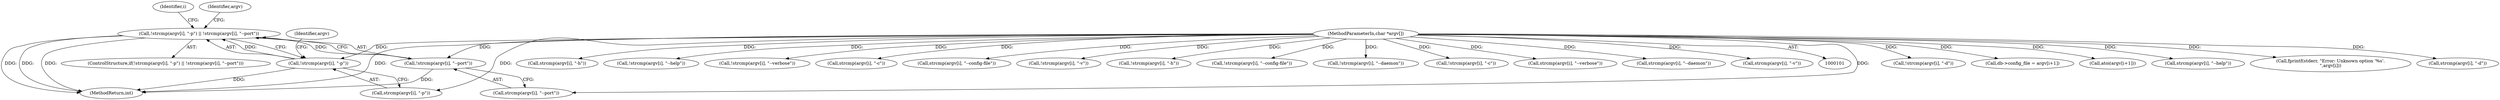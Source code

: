 digraph "0_mosquitto_9097577b49b7fdcf45d30975976dd93808ccc0c4@API" {
"1000214" [label="(Call,!strcmp(argv[i], \"-p\") || !strcmp(argv[i], \"--port\"))"];
"1000215" [label="(Call,!strcmp(argv[i], \"-p\"))"];
"1000105" [label="(MethodParameterIn,char *argv[])"];
"1000221" [label="(Call,!strcmp(argv[i], \"--port\"))"];
"1000175" [label="(Call,!strcmp(argv[i], \"-d\"))"];
"1000141" [label="(Call,db->config_file = argv[i+1])"];
"1000237" [label="(Call,atoi(argv[i+1]))"];
"1000105" [label="(MethodParameterIn,char *argv[])"];
"1000203" [label="(Call,strcmp(argv[i], \"--help\"))"];
"1000312" [label="(Call,fprintf(stderr, \"Error: Unknown option '%s'.\n\",argv[i]))"];
"1000176" [label="(Call,strcmp(argv[i], \"-d\"))"];
"1000216" [label="(Call,strcmp(argv[i], \"-p\"))"];
"1000222" [label="(Call,strcmp(argv[i], \"--port\"))"];
"1000230" [label="(Identifier,i)"];
"1000221" [label="(Call,!strcmp(argv[i], \"--port\"))"];
"1000197" [label="(Call,strcmp(argv[i], \"-h\"))"];
"1000202" [label="(Call,!strcmp(argv[i], \"--help\"))"];
"1000953" [label="(MethodReturn,int)"];
"1000298" [label="(Call,!strcmp(argv[i], \"--verbose\"))"];
"1000122" [label="(Call,strcmp(argv[i], \"-c\"))"];
"1000128" [label="(Call,strcmp(argv[i], \"--config-file\"))"];
"1000292" [label="(Call,!strcmp(argv[i], \"-v\"))"];
"1000196" [label="(Call,!strcmp(argv[i], \"-h\"))"];
"1000214" [label="(Call,!strcmp(argv[i], \"-p\") || !strcmp(argv[i], \"--port\"))"];
"1000127" [label="(Call,!strcmp(argv[i], \"--config-file\"))"];
"1000295" [label="(Identifier,argv)"];
"1000224" [label="(Identifier,argv)"];
"1000181" [label="(Call,!strcmp(argv[i], \"--daemon\"))"];
"1000121" [label="(Call,!strcmp(argv[i], \"-c\"))"];
"1000299" [label="(Call,strcmp(argv[i], \"--verbose\"))"];
"1000213" [label="(ControlStructure,if(!strcmp(argv[i], \"-p\") || !strcmp(argv[i], \"--port\")))"];
"1000182" [label="(Call,strcmp(argv[i], \"--daemon\"))"];
"1000293" [label="(Call,strcmp(argv[i], \"-v\"))"];
"1000215" [label="(Call,!strcmp(argv[i], \"-p\"))"];
"1000214" -> "1000213"  [label="AST: "];
"1000214" -> "1000215"  [label="CFG: "];
"1000214" -> "1000221"  [label="CFG: "];
"1000215" -> "1000214"  [label="AST: "];
"1000221" -> "1000214"  [label="AST: "];
"1000230" -> "1000214"  [label="CFG: "];
"1000295" -> "1000214"  [label="CFG: "];
"1000214" -> "1000953"  [label="DDG: "];
"1000214" -> "1000953"  [label="DDG: "];
"1000214" -> "1000953"  [label="DDG: "];
"1000215" -> "1000214"  [label="DDG: "];
"1000221" -> "1000214"  [label="DDG: "];
"1000215" -> "1000216"  [label="CFG: "];
"1000216" -> "1000215"  [label="AST: "];
"1000224" -> "1000215"  [label="CFG: "];
"1000215" -> "1000953"  [label="DDG: "];
"1000105" -> "1000215"  [label="DDG: "];
"1000105" -> "1000101"  [label="AST: "];
"1000105" -> "1000953"  [label="DDG: "];
"1000105" -> "1000121"  [label="DDG: "];
"1000105" -> "1000122"  [label="DDG: "];
"1000105" -> "1000127"  [label="DDG: "];
"1000105" -> "1000128"  [label="DDG: "];
"1000105" -> "1000141"  [label="DDG: "];
"1000105" -> "1000175"  [label="DDG: "];
"1000105" -> "1000176"  [label="DDG: "];
"1000105" -> "1000181"  [label="DDG: "];
"1000105" -> "1000182"  [label="DDG: "];
"1000105" -> "1000196"  [label="DDG: "];
"1000105" -> "1000197"  [label="DDG: "];
"1000105" -> "1000202"  [label="DDG: "];
"1000105" -> "1000203"  [label="DDG: "];
"1000105" -> "1000216"  [label="DDG: "];
"1000105" -> "1000221"  [label="DDG: "];
"1000105" -> "1000222"  [label="DDG: "];
"1000105" -> "1000237"  [label="DDG: "];
"1000105" -> "1000292"  [label="DDG: "];
"1000105" -> "1000293"  [label="DDG: "];
"1000105" -> "1000298"  [label="DDG: "];
"1000105" -> "1000299"  [label="DDG: "];
"1000105" -> "1000312"  [label="DDG: "];
"1000221" -> "1000222"  [label="CFG: "];
"1000222" -> "1000221"  [label="AST: "];
"1000221" -> "1000953"  [label="DDG: "];
}
